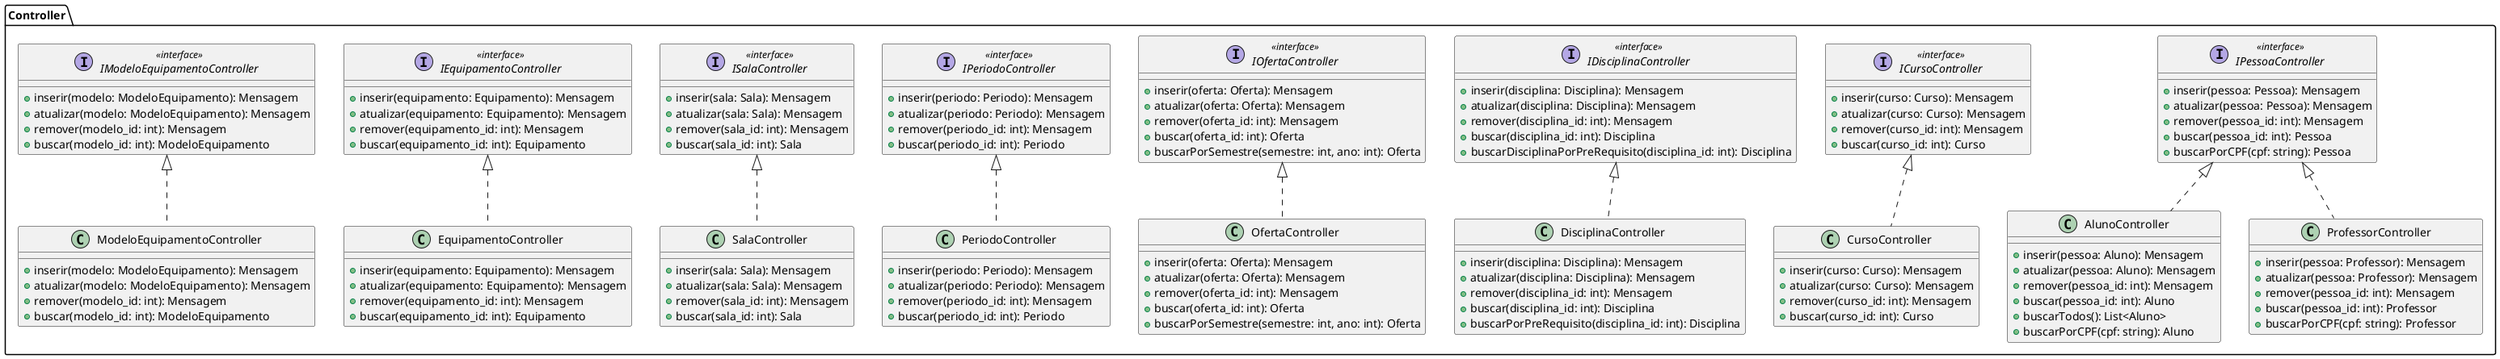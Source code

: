 @startuml trabalho_engenharia_controller

package "Controller" {
    interface IPessoaController << interface >>{
        + inserir(pessoa: Pessoa): Mensagem
        + atualizar(pessoa: Pessoa): Mensagem
        + remover(pessoa_id: int): Mensagem
        + buscar(pessoa_id: int): Pessoa
        + buscarPorCPF(cpf: string): Pessoa
    }

    interface ICursoController << interface >>{
        + inserir(curso: Curso): Mensagem
        + atualizar(curso: Curso): Mensagem
        + remover(curso_id: int): Mensagem
        + buscar(curso_id: int): Curso
    }

    interface IDisciplinaController << interface >>{
        + inserir(disciplina: Disciplina): Mensagem
        + atualizar(disciplina: Disciplina): Mensagem
        + remover(disciplina_id: int): Mensagem
        + buscar(disciplina_id: int): Disciplina
        + buscarDisciplinaPorPreRequisito(disciplina_id: int): Disciplina
    }

    interface IOfertaController << interface >> {
        + inserir(oferta: Oferta): Mensagem
        + atualizar(oferta: Oferta): Mensagem
        + remover(oferta_id: int): Mensagem
        + buscar(oferta_id: int): Oferta
        + buscarPorSemestre(semestre: int, ano: int): Oferta
    }

    interface IPeriodoController << interface >> {
        + inserir(periodo: Periodo): Mensagem
        + atualizar(periodo: Periodo): Mensagem
        + remover(periodo_id: int): Mensagem
        + buscar(periodo_id: int): Periodo
    }

    interface ISalaController << interface >> {
        + inserir(sala: Sala): Mensagem
        + atualizar(sala: Sala): Mensagem
        + remover(sala_id: int): Mensagem
        + buscar(sala_id: int): Sala
    }

    interface IEquipamentoController << interface >> {
        + inserir(equipamento: Equipamento): Mensagem
        + atualizar(equipamento: Equipamento): Mensagem
        + remover(equipamento_id: int): Mensagem
        + buscar(equipamento_id: int): Equipamento
    }

    interface IModeloEquipamentoController << interface >> {
        + inserir(modelo: ModeloEquipamento): Mensagem
        + atualizar(modelo: ModeloEquipamento): Mensagem
        + remover(modelo_id: int): Mensagem
        + buscar(modelo_id: int): ModeloEquipamento
    }

    class AlunoController implements IPessoaController {
        + inserir(pessoa: Aluno): Mensagem
        + atualizar(pessoa: Aluno): Mensagem
        + remover(pessoa_id: int): Mensagem
        + buscar(pessoa_id: int): Aluno
        + buscarTodos(): List<Aluno>
        + buscarPorCPF(cpf: string): Aluno
    }

    class ProfessorController implements IPessoaController {
        + inserir(pessoa: Professor): Mensagem
        + atualizar(pessoa: Professor): Mensagem
        + remover(pessoa_id: int): Mensagem
        + buscar(pessoa_id: int): Professor
        + buscarPorCPF(cpf: string): Professor
    }

    class CursoController implements ICursoController {
        + inserir(curso: Curso): Mensagem
        + atualizar(curso: Curso): Mensagem
        + remover(curso_id: int): Mensagem
        + buscar(curso_id: int): Curso
    }

    class DisciplinaController implements IDisciplinaController {
        + inserir(disciplina: Disciplina): Mensagem
        + atualizar(disciplina: Disciplina): Mensagem
        + remover(disciplina_id: int): Mensagem
        + buscar(disciplina_id: int): Disciplina
        + buscarPorPreRequisito(disciplina_id: int): Disciplina
    }

    class OfertaController implements IOfertaController {
        + inserir(oferta: Oferta): Mensagem
        + atualizar(oferta: Oferta): Mensagem
        + remover(oferta_id: int): Mensagem
        + buscar(oferta_id: int): Oferta
        + buscarPorSemestre(semestre: int, ano: int): Oferta
    }

    class PeriodoController implements IPeriodoController {
        + inserir(periodo: Periodo): Mensagem
        + atualizar(periodo: Periodo): Mensagem
        + remover(periodo_id: int): Mensagem
        + buscar(periodo_id: int): Periodo
    }

    class SalaController implements ISalaController {
        + inserir(sala: Sala): Mensagem
        + atualizar(sala: Sala): Mensagem
        + remover(sala_id: int): Mensagem
        + buscar(sala_id: int): Sala
    }

    class EquipamentoController implements IEquipamentoController {
        + inserir(equipamento: Equipamento): Mensagem
        + atualizar(equipamento: Equipamento): Mensagem
        + remover(equipamento_id: int): Mensagem
        + buscar(equipamento_id: int): Equipamento
    }

    class ModeloEquipamentoController implements IModeloEquipamentoController {
        + inserir(modelo: ModeloEquipamento): Mensagem
        + atualizar(modelo: ModeloEquipamento): Mensagem
        + remover(modelo_id: int): Mensagem
        + buscar(modelo_id: int): ModeloEquipamento
    }
}
